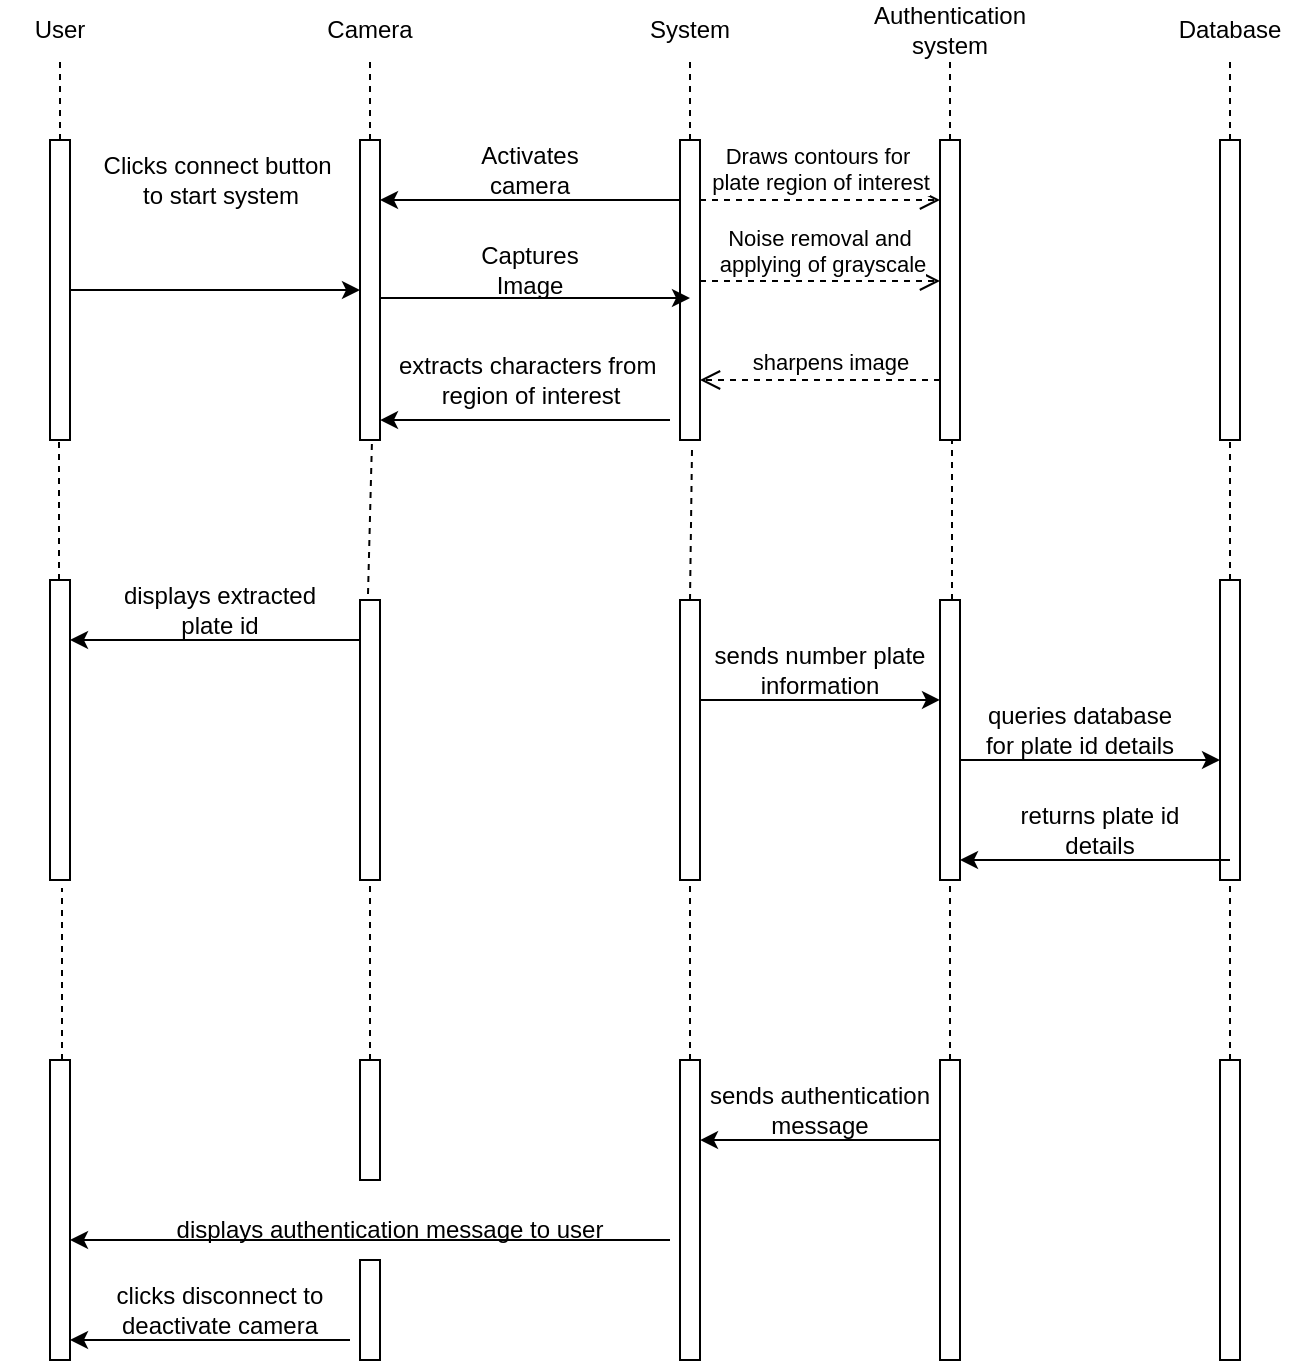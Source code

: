<mxfile version="21.6.5" type="device">
  <diagram name="Page-1" id="4a0m4IEPqMjX_qIz1Ss2">
    <mxGraphModel dx="864" dy="516" grid="1" gridSize="10" guides="1" tooltips="1" connect="1" arrows="1" fold="1" page="1" pageScale="1" pageWidth="850" pageHeight="1100" math="0" shadow="0">
      <root>
        <mxCell id="0" />
        <mxCell id="1" parent="0" />
        <mxCell id="UwTJu5nydE3ae9ix7lw4-1" value="" style="html=1;points=[];perimeter=orthogonalPerimeter;outlineConnect=0;targetShapes=umlLifeline;portConstraint=eastwest;newEdgeStyle={&quot;edgeStyle&quot;:&quot;elbowEdgeStyle&quot;,&quot;elbow&quot;:&quot;vertical&quot;,&quot;curved&quot;:0,&quot;rounded&quot;:0};" parent="1" vertex="1">
          <mxGeometry x="70" y="110" width="10" height="150" as="geometry" />
        </mxCell>
        <mxCell id="UwTJu5nydE3ae9ix7lw4-2" value="Database" style="text;html=1;strokeColor=none;fillColor=none;align=center;verticalAlign=middle;whiteSpace=wrap;rounded=0;" parent="1" vertex="1">
          <mxGeometry x="630" y="40" width="60" height="30" as="geometry" />
        </mxCell>
        <mxCell id="UwTJu5nydE3ae9ix7lw4-3" value="Authentication&lt;br&gt;system" style="text;html=1;strokeColor=none;fillColor=none;align=center;verticalAlign=middle;whiteSpace=wrap;rounded=0;" parent="1" vertex="1">
          <mxGeometry x="490" y="40" width="60" height="30" as="geometry" />
        </mxCell>
        <mxCell id="UwTJu5nydE3ae9ix7lw4-4" value="System" style="text;html=1;strokeColor=none;fillColor=none;align=center;verticalAlign=middle;whiteSpace=wrap;rounded=0;" parent="1" vertex="1">
          <mxGeometry x="360" y="40" width="60" height="30" as="geometry" />
        </mxCell>
        <mxCell id="UwTJu5nydE3ae9ix7lw4-5" value="Camera" style="text;html=1;strokeColor=none;fillColor=none;align=center;verticalAlign=middle;whiteSpace=wrap;rounded=0;" parent="1" vertex="1">
          <mxGeometry x="200" y="40" width="60" height="30" as="geometry" />
        </mxCell>
        <mxCell id="UwTJu5nydE3ae9ix7lw4-6" value="User" style="text;html=1;strokeColor=none;fillColor=none;align=center;verticalAlign=middle;whiteSpace=wrap;rounded=0;" parent="1" vertex="1">
          <mxGeometry x="45" y="40" width="60" height="30" as="geometry" />
        </mxCell>
        <mxCell id="UwTJu5nydE3ae9ix7lw4-7" value="" style="html=1;points=[];perimeter=orthogonalPerimeter;outlineConnect=0;targetShapes=umlLifeline;portConstraint=eastwest;newEdgeStyle={&quot;edgeStyle&quot;:&quot;elbowEdgeStyle&quot;,&quot;elbow&quot;:&quot;vertical&quot;,&quot;curved&quot;:0,&quot;rounded&quot;:0};" parent="1" vertex="1">
          <mxGeometry x="225" y="110" width="10" height="150" as="geometry" />
        </mxCell>
        <mxCell id="UwTJu5nydE3ae9ix7lw4-8" value="" style="html=1;points=[];perimeter=orthogonalPerimeter;outlineConnect=0;targetShapes=umlLifeline;portConstraint=eastwest;newEdgeStyle={&quot;edgeStyle&quot;:&quot;elbowEdgeStyle&quot;,&quot;elbow&quot;:&quot;vertical&quot;,&quot;curved&quot;:0,&quot;rounded&quot;:0};" parent="1" vertex="1">
          <mxGeometry x="385" y="110" width="10" height="150" as="geometry" />
        </mxCell>
        <mxCell id="UwTJu5nydE3ae9ix7lw4-9" value="" style="html=1;points=[];perimeter=orthogonalPerimeter;outlineConnect=0;targetShapes=umlLifeline;portConstraint=eastwest;newEdgeStyle={&quot;edgeStyle&quot;:&quot;elbowEdgeStyle&quot;,&quot;elbow&quot;:&quot;vertical&quot;,&quot;curved&quot;:0,&quot;rounded&quot;:0};" parent="1" vertex="1">
          <mxGeometry x="515" y="110" width="10" height="150" as="geometry" />
        </mxCell>
        <mxCell id="UwTJu5nydE3ae9ix7lw4-10" value="" style="html=1;points=[];perimeter=orthogonalPerimeter;outlineConnect=0;targetShapes=umlLifeline;portConstraint=eastwest;newEdgeStyle={&quot;edgeStyle&quot;:&quot;elbowEdgeStyle&quot;,&quot;elbow&quot;:&quot;vertical&quot;,&quot;curved&quot;:0,&quot;rounded&quot;:0};" parent="1" vertex="1">
          <mxGeometry x="655" y="110" width="10" height="150" as="geometry" />
        </mxCell>
        <mxCell id="UwTJu5nydE3ae9ix7lw4-12" value="" style="endArrow=none;dashed=1;html=1;rounded=0;entryX=0.5;entryY=1;entryDx=0;entryDy=0;" parent="1" source="UwTJu5nydE3ae9ix7lw4-1" target="UwTJu5nydE3ae9ix7lw4-6" edge="1">
          <mxGeometry width="50" height="50" relative="1" as="geometry">
            <mxPoint x="70" y="110" as="sourcePoint" />
            <mxPoint x="120" y="60" as="targetPoint" />
          </mxGeometry>
        </mxCell>
        <mxCell id="UwTJu5nydE3ae9ix7lw4-14" value="" style="endArrow=none;dashed=1;html=1;rounded=0;entryX=0.5;entryY=1;entryDx=0;entryDy=0;" parent="1" source="UwTJu5nydE3ae9ix7lw4-10" target="UwTJu5nydE3ae9ix7lw4-2" edge="1">
          <mxGeometry width="50" height="50" relative="1" as="geometry">
            <mxPoint x="650" y="120" as="sourcePoint" />
            <mxPoint x="700" y="70" as="targetPoint" />
          </mxGeometry>
        </mxCell>
        <mxCell id="UwTJu5nydE3ae9ix7lw4-15" value="" style="endArrow=none;dashed=1;html=1;rounded=0;entryX=0.5;entryY=1;entryDx=0;entryDy=0;" parent="1" source="UwTJu5nydE3ae9ix7lw4-9" target="UwTJu5nydE3ae9ix7lw4-3" edge="1">
          <mxGeometry width="50" height="50" relative="1" as="geometry">
            <mxPoint x="515" y="100" as="sourcePoint" />
            <mxPoint x="565" y="50" as="targetPoint" />
            <Array as="points" />
          </mxGeometry>
        </mxCell>
        <mxCell id="UwTJu5nydE3ae9ix7lw4-16" value="" style="endArrow=none;dashed=1;html=1;rounded=0;entryX=0.5;entryY=1;entryDx=0;entryDy=0;" parent="1" source="UwTJu5nydE3ae9ix7lw4-8" target="UwTJu5nydE3ae9ix7lw4-4" edge="1">
          <mxGeometry width="50" height="50" relative="1" as="geometry">
            <mxPoint x="385" y="110" as="sourcePoint" />
            <mxPoint x="435" y="60" as="targetPoint" />
          </mxGeometry>
        </mxCell>
        <mxCell id="UwTJu5nydE3ae9ix7lw4-17" value="" style="endArrow=none;dashed=1;html=1;rounded=0;entryX=0.5;entryY=1;entryDx=0;entryDy=0;" parent="1" source="UwTJu5nydE3ae9ix7lw4-7" target="UwTJu5nydE3ae9ix7lw4-5" edge="1">
          <mxGeometry width="50" height="50" relative="1" as="geometry">
            <mxPoint x="225" y="110" as="sourcePoint" />
            <mxPoint x="275" y="60" as="targetPoint" />
          </mxGeometry>
        </mxCell>
        <mxCell id="UwTJu5nydE3ae9ix7lw4-18" value="" style="endArrow=classic;html=1;rounded=0;exitX=1;exitY=0.5;exitDx=0;exitDy=0;exitPerimeter=0;" parent="1" source="UwTJu5nydE3ae9ix7lw4-1" target="UwTJu5nydE3ae9ix7lw4-7" edge="1">
          <mxGeometry width="50" height="50" relative="1" as="geometry">
            <mxPoint x="130" y="160" as="sourcePoint" />
            <mxPoint x="180" y="110" as="targetPoint" />
          </mxGeometry>
        </mxCell>
        <mxCell id="UwTJu5nydE3ae9ix7lw4-19" value="Clicks connect button&amp;nbsp;&lt;br&gt;to start system" style="text;html=1;align=center;verticalAlign=middle;resizable=0;points=[];autosize=1;strokeColor=none;fillColor=none;" parent="1" vertex="1">
          <mxGeometry x="85" y="110" width="140" height="40" as="geometry" />
        </mxCell>
        <mxCell id="UwTJu5nydE3ae9ix7lw4-20" value="" style="endArrow=classic;html=1;rounded=0;entryX=0.5;entryY=0.75;entryDx=0;entryDy=0;entryPerimeter=0;" parent="1" edge="1">
          <mxGeometry width="50" height="50" relative="1" as="geometry">
            <mxPoint x="235" y="189" as="sourcePoint" />
            <mxPoint x="390" y="189" as="targetPoint" />
          </mxGeometry>
        </mxCell>
        <mxCell id="UwTJu5nydE3ae9ix7lw4-21" value="Captures Image" style="text;html=1;strokeColor=none;fillColor=none;align=center;verticalAlign=middle;whiteSpace=wrap;rounded=0;" parent="1" vertex="1">
          <mxGeometry x="280" y="160" width="60" height="30" as="geometry" />
        </mxCell>
        <mxCell id="UwTJu5nydE3ae9ix7lw4-22" value="" style="endArrow=classic;html=1;rounded=0;entryX=1.5;entryY=0.125;entryDx=0;entryDy=0;entryPerimeter=0;exitX=0.5;exitY=0.125;exitDx=0;exitDy=0;exitPerimeter=0;" parent="1" edge="1">
          <mxGeometry width="50" height="50" relative="1" as="geometry">
            <mxPoint x="385" y="140" as="sourcePoint" />
            <mxPoint x="235" y="140" as="targetPoint" />
            <Array as="points">
              <mxPoint x="310" y="140" />
            </Array>
          </mxGeometry>
        </mxCell>
        <mxCell id="UwTJu5nydE3ae9ix7lw4-23" value="Activates camera" style="text;html=1;strokeColor=none;fillColor=none;align=center;verticalAlign=middle;whiteSpace=wrap;rounded=0;" parent="1" vertex="1">
          <mxGeometry x="280" y="110" width="60" height="30" as="geometry" />
        </mxCell>
        <mxCell id="UwTJu5nydE3ae9ix7lw4-24" value="Draws contours for&amp;nbsp;&lt;br&gt;plate region of interest" style="html=1;verticalAlign=bottom;endArrow=open;dashed=1;endSize=8;edgeStyle=elbowEdgeStyle;elbow=vertical;curved=0;rounded=0;" parent="1" edge="1">
          <mxGeometry relative="1" as="geometry">
            <mxPoint x="395" y="140" as="sourcePoint" />
            <mxPoint x="515" y="140" as="targetPoint" />
          </mxGeometry>
        </mxCell>
        <mxCell id="UwTJu5nydE3ae9ix7lw4-25" value="Noise removal and&amp;nbsp;&lt;br&gt;applying of grayscale" style="html=1;verticalAlign=bottom;endArrow=open;dashed=1;endSize=8;edgeStyle=elbowEdgeStyle;elbow=vertical;curved=0;rounded=0;entryX=0.5;entryY=0.875;entryDx=0;entryDy=0;entryPerimeter=0;" parent="1" edge="1">
          <mxGeometry relative="1" as="geometry">
            <mxPoint x="395" y="180.5" as="sourcePoint" />
            <mxPoint x="515" y="180" as="targetPoint" />
            <mxPoint as="offset" />
          </mxGeometry>
        </mxCell>
        <mxCell id="UwTJu5nydE3ae9ix7lw4-26" value="sharpens image" style="html=1;verticalAlign=bottom;endArrow=open;dashed=1;endSize=8;edgeStyle=elbowEdgeStyle;elbow=vertical;curved=0;rounded=0;entryX=1.5;entryY=0.857;entryDx=0;entryDy=0;entryPerimeter=0;exitX=0.5;exitY=0.857;exitDx=0;exitDy=0;exitPerimeter=0;" parent="1" edge="1">
          <mxGeometry x="-0.083" relative="1" as="geometry">
            <mxPoint x="515" y="229.98" as="sourcePoint" />
            <mxPoint x="395" y="229.98" as="targetPoint" />
            <mxPoint as="offset" />
          </mxGeometry>
        </mxCell>
        <mxCell id="UwTJu5nydE3ae9ix7lw4-27" value="" style="endArrow=classic;html=1;rounded=0;entryX=1.5;entryY=0.867;entryDx=0;entryDy=0;entryPerimeter=0;" parent="1" edge="1">
          <mxGeometry width="50" height="50" relative="1" as="geometry">
            <mxPoint x="380" y="250" as="sourcePoint" />
            <mxPoint x="235" y="250.05" as="targetPoint" />
          </mxGeometry>
        </mxCell>
        <mxCell id="UwTJu5nydE3ae9ix7lw4-28" value="extracts characters from&amp;nbsp;&lt;br&gt;region of interest" style="text;html=1;align=center;verticalAlign=middle;resizable=0;points=[];autosize=1;strokeColor=none;fillColor=none;" parent="1" vertex="1">
          <mxGeometry x="230" y="210" width="160" height="40" as="geometry" />
        </mxCell>
        <mxCell id="UwTJu5nydE3ae9ix7lw4-32" value="" style="endArrow=none;dashed=1;html=1;rounded=0;" parent="1" target="UwTJu5nydE3ae9ix7lw4-10" edge="1">
          <mxGeometry width="50" height="50" relative="1" as="geometry">
            <mxPoint x="660" y="330" as="sourcePoint" />
            <mxPoint x="665" y="290" as="targetPoint" />
          </mxGeometry>
        </mxCell>
        <mxCell id="UwTJu5nydE3ae9ix7lw4-33" value="" style="endArrow=none;dashed=1;html=1;rounded=0;entryX=0.7;entryY=1.04;entryDx=0;entryDy=0;entryPerimeter=0;" parent="1" source="z9lCtR3qPRlnd9_uHIR6-3" edge="1">
          <mxGeometry width="50" height="50" relative="1" as="geometry">
            <mxPoint x="519" y="334" as="sourcePoint" />
            <mxPoint x="521" y="260" as="targetPoint" />
          </mxGeometry>
        </mxCell>
        <mxCell id="UwTJu5nydE3ae9ix7lw4-34" value="" style="endArrow=none;dashed=1;html=1;rounded=0;entryX=0.6;entryY=1.033;entryDx=0;entryDy=0;entryPerimeter=0;" parent="1" target="UwTJu5nydE3ae9ix7lw4-8" edge="1">
          <mxGeometry width="50" height="50" relative="1" as="geometry">
            <mxPoint x="390" y="340" as="sourcePoint" />
            <mxPoint x="395" y="290" as="targetPoint" />
          </mxGeometry>
        </mxCell>
        <mxCell id="UwTJu5nydE3ae9ix7lw4-35" value="" style="endArrow=none;dashed=1;html=1;rounded=0;entryX=0.7;entryY=1.02;entryDx=0;entryDy=0;entryPerimeter=0;" parent="1" edge="1">
          <mxGeometry width="50" height="50" relative="1" as="geometry">
            <mxPoint x="229" y="337" as="sourcePoint" />
            <mxPoint x="231" y="260" as="targetPoint" />
          </mxGeometry>
        </mxCell>
        <mxCell id="UwTJu5nydE3ae9ix7lw4-36" value="" style="endArrow=none;dashed=1;html=1;rounded=0;entryX=0;entryY=1;entryDx=0;entryDy=0;entryPerimeter=0;" parent="1" edge="1">
          <mxGeometry width="50" height="50" relative="1" as="geometry">
            <mxPoint x="74.5" y="330" as="sourcePoint" />
            <mxPoint x="74.5" y="260" as="targetPoint" />
          </mxGeometry>
        </mxCell>
        <mxCell id="z9lCtR3qPRlnd9_uHIR6-1" value="" style="html=1;points=[];perimeter=orthogonalPerimeter;outlineConnect=0;targetShapes=umlLifeline;portConstraint=eastwest;newEdgeStyle={&quot;edgeStyle&quot;:&quot;elbowEdgeStyle&quot;,&quot;elbow&quot;:&quot;vertical&quot;,&quot;curved&quot;:0,&quot;rounded&quot;:0};" parent="1" vertex="1">
          <mxGeometry x="70" y="330" width="10" height="150" as="geometry" />
        </mxCell>
        <mxCell id="z9lCtR3qPRlnd9_uHIR6-2" value="" style="html=1;points=[];perimeter=orthogonalPerimeter;outlineConnect=0;targetShapes=umlLifeline;portConstraint=eastwest;newEdgeStyle={&quot;edgeStyle&quot;:&quot;elbowEdgeStyle&quot;,&quot;elbow&quot;:&quot;vertical&quot;,&quot;curved&quot;:0,&quot;rounded&quot;:0};" parent="1" vertex="1">
          <mxGeometry x="655" y="330" width="10" height="150" as="geometry" />
        </mxCell>
        <mxCell id="z9lCtR3qPRlnd9_uHIR6-3" value="" style="html=1;points=[];perimeter=orthogonalPerimeter;outlineConnect=0;targetShapes=umlLifeline;portConstraint=eastwest;newEdgeStyle={&quot;edgeStyle&quot;:&quot;elbowEdgeStyle&quot;,&quot;elbow&quot;:&quot;vertical&quot;,&quot;curved&quot;:0,&quot;rounded&quot;:0};" parent="1" vertex="1">
          <mxGeometry x="515" y="340" width="10" height="140" as="geometry" />
        </mxCell>
        <mxCell id="z9lCtR3qPRlnd9_uHIR6-4" value="" style="html=1;points=[];perimeter=orthogonalPerimeter;outlineConnect=0;targetShapes=umlLifeline;portConstraint=eastwest;newEdgeStyle={&quot;edgeStyle&quot;:&quot;elbowEdgeStyle&quot;,&quot;elbow&quot;:&quot;vertical&quot;,&quot;curved&quot;:0,&quot;rounded&quot;:0};" parent="1" vertex="1">
          <mxGeometry x="385" y="340" width="10" height="140" as="geometry" />
        </mxCell>
        <mxCell id="z9lCtR3qPRlnd9_uHIR6-5" value="" style="html=1;points=[];perimeter=orthogonalPerimeter;outlineConnect=0;targetShapes=umlLifeline;portConstraint=eastwest;newEdgeStyle={&quot;edgeStyle&quot;:&quot;elbowEdgeStyle&quot;,&quot;elbow&quot;:&quot;vertical&quot;,&quot;curved&quot;:0,&quot;rounded&quot;:0};" parent="1" vertex="1">
          <mxGeometry x="225" y="340" width="10" height="140" as="geometry" />
        </mxCell>
        <mxCell id="z9lCtR3qPRlnd9_uHIR6-7" value="" style="endArrow=classic;html=1;rounded=0;entryX=1;entryY=0.333;entryDx=0;entryDy=0;entryPerimeter=0;" parent="1" edge="1">
          <mxGeometry width="50" height="50" relative="1" as="geometry">
            <mxPoint x="225" y="360.0" as="sourcePoint" />
            <mxPoint x="80" y="360.0" as="targetPoint" />
          </mxGeometry>
        </mxCell>
        <mxCell id="z9lCtR3qPRlnd9_uHIR6-9" value="displays extracted plate id" style="text;html=1;strokeColor=none;fillColor=none;align=center;verticalAlign=middle;whiteSpace=wrap;rounded=0;" parent="1" vertex="1">
          <mxGeometry x="100" y="330" width="110" height="30" as="geometry" />
        </mxCell>
        <mxCell id="z9lCtR3qPRlnd9_uHIR6-10" value="" style="endArrow=classic;html=1;rounded=0;entryX=0.5;entryY=0.357;entryDx=0;entryDy=0;entryPerimeter=0;exitX=1.5;exitY=0.357;exitDx=0;exitDy=0;exitPerimeter=0;" parent="1" edge="1">
          <mxGeometry width="50" height="50" relative="1" as="geometry">
            <mxPoint x="395" y="389.98" as="sourcePoint" />
            <mxPoint x="515" y="389.98" as="targetPoint" />
          </mxGeometry>
        </mxCell>
        <mxCell id="z9lCtR3qPRlnd9_uHIR6-11" value="sends number plate information" style="text;html=1;strokeColor=none;fillColor=none;align=center;verticalAlign=middle;whiteSpace=wrap;rounded=0;" parent="1" vertex="1">
          <mxGeometry x="395" y="360" width="120" height="30" as="geometry" />
        </mxCell>
        <mxCell id="z9lCtR3qPRlnd9_uHIR6-12" value="" style="endArrow=classic;html=1;rounded=0;entryX=0.5;entryY=0.6;entryDx=0;entryDy=0;entryPerimeter=0;exitX=1.5;exitY=0.571;exitDx=0;exitDy=0;exitPerimeter=0;" parent="1" edge="1">
          <mxGeometry width="50" height="50" relative="1" as="geometry">
            <mxPoint x="525" y="419.94" as="sourcePoint" />
            <mxPoint x="655" y="420" as="targetPoint" />
          </mxGeometry>
        </mxCell>
        <mxCell id="z9lCtR3qPRlnd9_uHIR6-13" value="queries database for plate id details" style="text;html=1;strokeColor=none;fillColor=none;align=center;verticalAlign=middle;whiteSpace=wrap;rounded=0;" parent="1" vertex="1">
          <mxGeometry x="530" y="390" width="110" height="30" as="geometry" />
        </mxCell>
        <mxCell id="z9lCtR3qPRlnd9_uHIR6-14" value="" style="endArrow=classic;html=1;rounded=0;exitX=0.5;exitY=0.867;exitDx=0;exitDy=0;exitPerimeter=0;" parent="1" edge="1">
          <mxGeometry width="50" height="50" relative="1" as="geometry">
            <mxPoint x="660" y="470.05" as="sourcePoint" />
            <mxPoint x="525" y="470" as="targetPoint" />
          </mxGeometry>
        </mxCell>
        <mxCell id="z9lCtR3qPRlnd9_uHIR6-15" value="returns plate id details" style="text;html=1;strokeColor=none;fillColor=none;align=center;verticalAlign=middle;whiteSpace=wrap;rounded=0;" parent="1" vertex="1">
          <mxGeometry x="540" y="440" width="110" height="30" as="geometry" />
        </mxCell>
        <mxCell id="z9lCtR3qPRlnd9_uHIR6-16" value="" style="endArrow=none;dashed=1;html=1;rounded=0;entryX=0.6;entryY=1.027;entryDx=0;entryDy=0;entryPerimeter=0;" parent="1" target="z9lCtR3qPRlnd9_uHIR6-1" edge="1">
          <mxGeometry width="50" height="50" relative="1" as="geometry">
            <mxPoint x="76" y="570" as="sourcePoint" />
            <mxPoint x="105" y="580" as="targetPoint" />
          </mxGeometry>
        </mxCell>
        <mxCell id="z9lCtR3qPRlnd9_uHIR6-17" value="" style="endArrow=none;dashed=1;html=1;rounded=0;entryX=0.5;entryY=1;entryDx=0;entryDy=0;entryPerimeter=0;" parent="1" target="z9lCtR3qPRlnd9_uHIR6-2" edge="1">
          <mxGeometry width="50" height="50" relative="1" as="geometry">
            <mxPoint x="660" y="570" as="sourcePoint" />
            <mxPoint x="670" y="540" as="targetPoint" />
          </mxGeometry>
        </mxCell>
        <mxCell id="z9lCtR3qPRlnd9_uHIR6-18" value="" style="endArrow=none;dashed=1;html=1;rounded=0;entryX=0.5;entryY=1;entryDx=0;entryDy=0;entryPerimeter=0;" parent="1" target="z9lCtR3qPRlnd9_uHIR6-3" edge="1">
          <mxGeometry width="50" height="50" relative="1" as="geometry">
            <mxPoint x="520" y="570" as="sourcePoint" />
            <mxPoint x="525" y="500" as="targetPoint" />
          </mxGeometry>
        </mxCell>
        <mxCell id="z9lCtR3qPRlnd9_uHIR6-19" value="" style="endArrow=none;dashed=1;html=1;rounded=0;" parent="1" target="z9lCtR3qPRlnd9_uHIR6-4" edge="1">
          <mxGeometry width="50" height="50" relative="1" as="geometry">
            <mxPoint x="390" y="570" as="sourcePoint" />
            <mxPoint x="410" y="510" as="targetPoint" />
          </mxGeometry>
        </mxCell>
        <mxCell id="z9lCtR3qPRlnd9_uHIR6-20" value="" style="endArrow=none;dashed=1;html=1;rounded=0;entryX=0.5;entryY=1;entryDx=0;entryDy=0;entryPerimeter=0;" parent="1" target="z9lCtR3qPRlnd9_uHIR6-5" edge="1">
          <mxGeometry width="50" height="50" relative="1" as="geometry">
            <mxPoint x="230" y="570" as="sourcePoint" />
            <mxPoint x="240" y="510" as="targetPoint" />
          </mxGeometry>
        </mxCell>
        <mxCell id="z9lCtR3qPRlnd9_uHIR6-21" value="" style="html=1;points=[];perimeter=orthogonalPerimeter;outlineConnect=0;targetShapes=umlLifeline;portConstraint=eastwest;newEdgeStyle={&quot;edgeStyle&quot;:&quot;elbowEdgeStyle&quot;,&quot;elbow&quot;:&quot;vertical&quot;,&quot;curved&quot;:0,&quot;rounded&quot;:0};" parent="1" vertex="1">
          <mxGeometry x="515" y="570" width="10" height="150" as="geometry" />
        </mxCell>
        <mxCell id="z9lCtR3qPRlnd9_uHIR6-22" value="" style="html=1;points=[];perimeter=orthogonalPerimeter;outlineConnect=0;targetShapes=umlLifeline;portConstraint=eastwest;newEdgeStyle={&quot;edgeStyle&quot;:&quot;elbowEdgeStyle&quot;,&quot;elbow&quot;:&quot;vertical&quot;,&quot;curved&quot;:0,&quot;rounded&quot;:0};" parent="1" vertex="1">
          <mxGeometry x="655" y="570" width="10" height="150" as="geometry" />
        </mxCell>
        <mxCell id="z9lCtR3qPRlnd9_uHIR6-23" value="" style="html=1;points=[];perimeter=orthogonalPerimeter;outlineConnect=0;targetShapes=umlLifeline;portConstraint=eastwest;newEdgeStyle={&quot;edgeStyle&quot;:&quot;elbowEdgeStyle&quot;,&quot;elbow&quot;:&quot;vertical&quot;,&quot;curved&quot;:0,&quot;rounded&quot;:0};" parent="1" vertex="1">
          <mxGeometry x="385" y="570" width="10" height="150" as="geometry" />
        </mxCell>
        <mxCell id="z9lCtR3qPRlnd9_uHIR6-24" value="" style="html=1;points=[];perimeter=orthogonalPerimeter;outlineConnect=0;targetShapes=umlLifeline;portConstraint=eastwest;newEdgeStyle={&quot;edgeStyle&quot;:&quot;elbowEdgeStyle&quot;,&quot;elbow&quot;:&quot;vertical&quot;,&quot;curved&quot;:0,&quot;rounded&quot;:0};" parent="1" vertex="1">
          <mxGeometry x="225" y="570" width="10" height="60" as="geometry" />
        </mxCell>
        <mxCell id="z9lCtR3qPRlnd9_uHIR6-25" value="" style="html=1;points=[];perimeter=orthogonalPerimeter;outlineConnect=0;targetShapes=umlLifeline;portConstraint=eastwest;newEdgeStyle={&quot;edgeStyle&quot;:&quot;elbowEdgeStyle&quot;,&quot;elbow&quot;:&quot;vertical&quot;,&quot;curved&quot;:0,&quot;rounded&quot;:0};" parent="1" vertex="1">
          <mxGeometry x="70" y="570" width="10" height="150" as="geometry" />
        </mxCell>
        <mxCell id="z9lCtR3qPRlnd9_uHIR6-26" value="" style="endArrow=classic;html=1;rounded=0;exitX=0.5;exitY=0.267;exitDx=0;exitDy=0;exitPerimeter=0;entryX=1.5;entryY=0.267;entryDx=0;entryDy=0;entryPerimeter=0;" parent="1" edge="1">
          <mxGeometry width="50" height="50" relative="1" as="geometry">
            <mxPoint x="515" y="610.05" as="sourcePoint" />
            <mxPoint x="395" y="610.05" as="targetPoint" />
          </mxGeometry>
        </mxCell>
        <mxCell id="z9lCtR3qPRlnd9_uHIR6-27" value="sends authentication message" style="text;html=1;strokeColor=none;fillColor=none;align=center;verticalAlign=middle;whiteSpace=wrap;rounded=0;" parent="1" vertex="1">
          <mxGeometry x="395" y="580" width="120" height="30" as="geometry" />
        </mxCell>
        <mxCell id="z9lCtR3qPRlnd9_uHIR6-28" value="" style="endArrow=classic;html=1;rounded=0;entryX=1;entryY=0.6;entryDx=0;entryDy=0;entryPerimeter=0;" parent="1" target="z9lCtR3qPRlnd9_uHIR6-25" edge="1">
          <mxGeometry width="50" height="50" relative="1" as="geometry">
            <mxPoint x="380" y="660" as="sourcePoint" />
            <mxPoint x="250" y="650" as="targetPoint" />
          </mxGeometry>
        </mxCell>
        <mxCell id="z9lCtR3qPRlnd9_uHIR6-29" value="displays authentication message to user" style="text;html=1;strokeColor=none;fillColor=none;align=center;verticalAlign=middle;whiteSpace=wrap;rounded=0;" parent="1" vertex="1">
          <mxGeometry x="120" y="640" width="240" height="30" as="geometry" />
        </mxCell>
        <mxCell id="z9lCtR3qPRlnd9_uHIR6-30" value="" style="html=1;points=[];perimeter=orthogonalPerimeter;outlineConnect=0;targetShapes=umlLifeline;portConstraint=eastwest;newEdgeStyle={&quot;edgeStyle&quot;:&quot;elbowEdgeStyle&quot;,&quot;elbow&quot;:&quot;vertical&quot;,&quot;curved&quot;:0,&quot;rounded&quot;:0};" parent="1" vertex="1">
          <mxGeometry x="225" y="670" width="10" height="50" as="geometry" />
        </mxCell>
        <mxCell id="z9lCtR3qPRlnd9_uHIR6-32" value="" style="endArrow=classic;html=1;rounded=0;" parent="1" edge="1">
          <mxGeometry width="50" height="50" relative="1" as="geometry">
            <mxPoint x="220" y="710" as="sourcePoint" />
            <mxPoint x="80" y="710" as="targetPoint" />
          </mxGeometry>
        </mxCell>
        <mxCell id="z9lCtR3qPRlnd9_uHIR6-33" value="clicks disconnect to deactivate camera" style="text;html=1;strokeColor=none;fillColor=none;align=center;verticalAlign=middle;whiteSpace=wrap;rounded=0;" parent="1" vertex="1">
          <mxGeometry x="95" y="680" width="120" height="30" as="geometry" />
        </mxCell>
      </root>
    </mxGraphModel>
  </diagram>
</mxfile>
